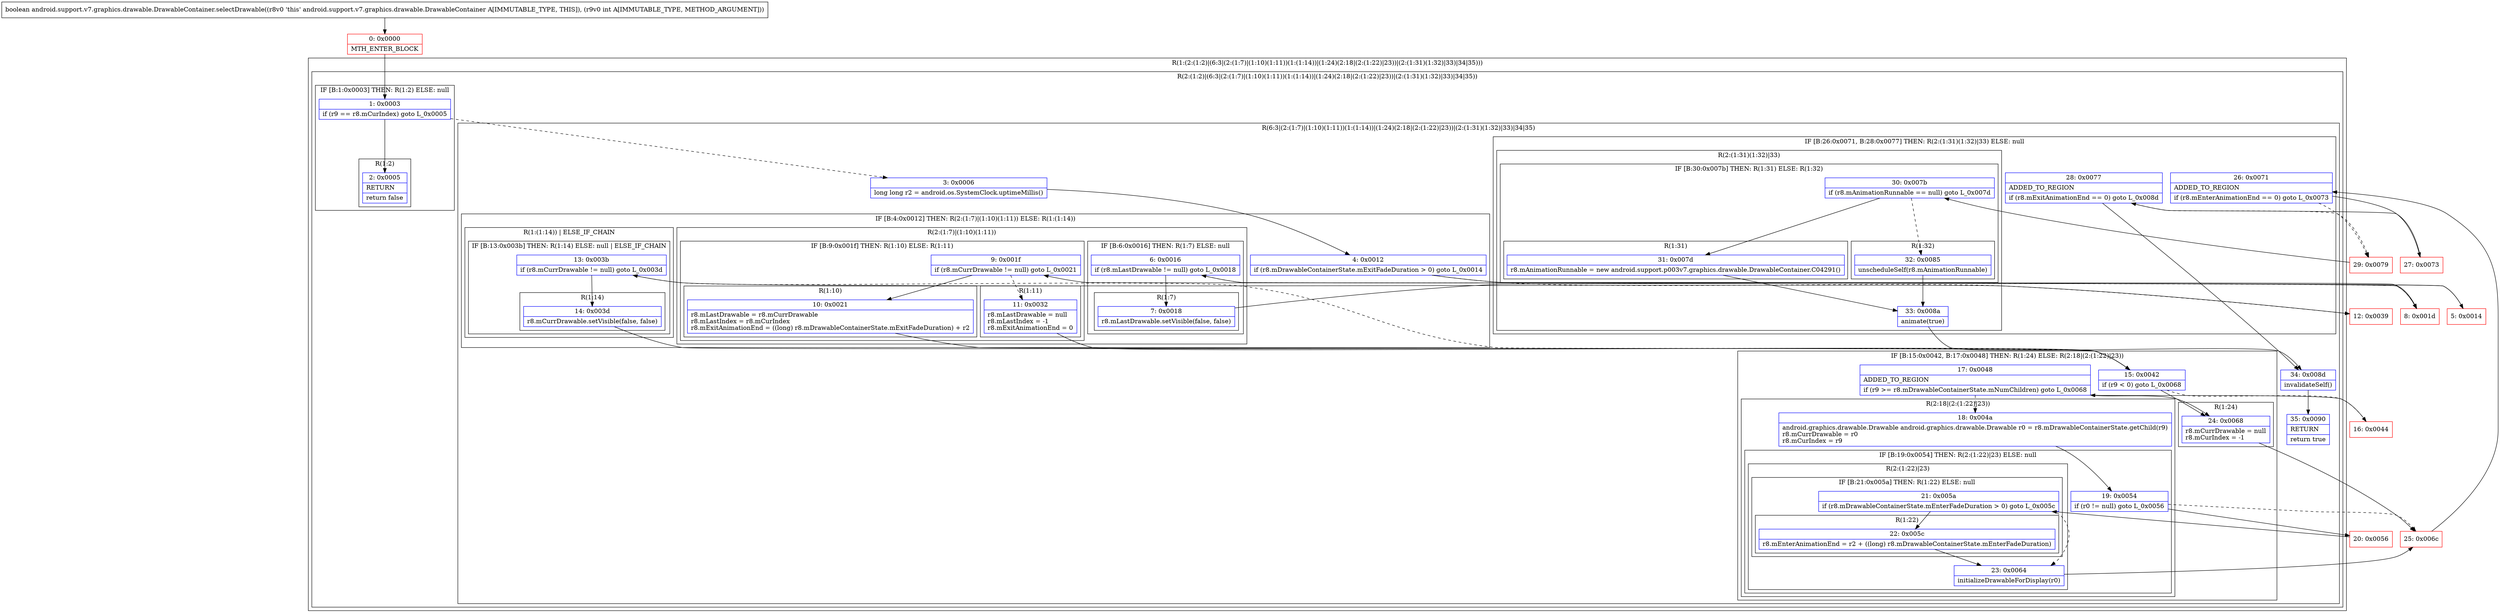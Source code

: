 digraph "CFG forandroid.support.v7.graphics.drawable.DrawableContainer.selectDrawable(I)Z" {
subgraph cluster_Region_2124703077 {
label = "R(1:(2:(1:2)|(6:3|(2:(1:7)|(1:10)(1:11))(1:(1:14))|(1:24)(2:18|(2:(1:22)|23))|(2:(1:31)(1:32)|33)|34|35)))";
node [shape=record,color=blue];
subgraph cluster_Region_1343692756 {
label = "R(2:(1:2)|(6:3|(2:(1:7)|(1:10)(1:11))(1:(1:14))|(1:24)(2:18|(2:(1:22)|23))|(2:(1:31)(1:32)|33)|34|35))";
node [shape=record,color=blue];
subgraph cluster_IfRegion_854917364 {
label = "IF [B:1:0x0003] THEN: R(1:2) ELSE: null";
node [shape=record,color=blue];
Node_1 [shape=record,label="{1\:\ 0x0003|if (r9 == r8.mCurIndex) goto L_0x0005\l}"];
subgraph cluster_Region_612860249 {
label = "R(1:2)";
node [shape=record,color=blue];
Node_2 [shape=record,label="{2\:\ 0x0005|RETURN\l|return false\l}"];
}
}
subgraph cluster_Region_2070186376 {
label = "R(6:3|(2:(1:7)|(1:10)(1:11))(1:(1:14))|(1:24)(2:18|(2:(1:22)|23))|(2:(1:31)(1:32)|33)|34|35)";
node [shape=record,color=blue];
Node_3 [shape=record,label="{3\:\ 0x0006|long long r2 = android.os.SystemClock.uptimeMillis()\l}"];
subgraph cluster_IfRegion_2044020705 {
label = "IF [B:4:0x0012] THEN: R(2:(1:7)|(1:10)(1:11)) ELSE: R(1:(1:14))";
node [shape=record,color=blue];
Node_4 [shape=record,label="{4\:\ 0x0012|if (r8.mDrawableContainerState.mExitFadeDuration \> 0) goto L_0x0014\l}"];
subgraph cluster_Region_290721456 {
label = "R(2:(1:7)|(1:10)(1:11))";
node [shape=record,color=blue];
subgraph cluster_IfRegion_188501710 {
label = "IF [B:6:0x0016] THEN: R(1:7) ELSE: null";
node [shape=record,color=blue];
Node_6 [shape=record,label="{6\:\ 0x0016|if (r8.mLastDrawable != null) goto L_0x0018\l}"];
subgraph cluster_Region_329878457 {
label = "R(1:7)";
node [shape=record,color=blue];
Node_7 [shape=record,label="{7\:\ 0x0018|r8.mLastDrawable.setVisible(false, false)\l}"];
}
}
subgraph cluster_IfRegion_1074801762 {
label = "IF [B:9:0x001f] THEN: R(1:10) ELSE: R(1:11)";
node [shape=record,color=blue];
Node_9 [shape=record,label="{9\:\ 0x001f|if (r8.mCurrDrawable != null) goto L_0x0021\l}"];
subgraph cluster_Region_78464964 {
label = "R(1:10)";
node [shape=record,color=blue];
Node_10 [shape=record,label="{10\:\ 0x0021|r8.mLastDrawable = r8.mCurrDrawable\lr8.mLastIndex = r8.mCurIndex\lr8.mExitAnimationEnd = ((long) r8.mDrawableContainerState.mExitFadeDuration) + r2\l}"];
}
subgraph cluster_Region_1895861086 {
label = "R(1:11)";
node [shape=record,color=blue];
Node_11 [shape=record,label="{11\:\ 0x0032|r8.mLastDrawable = null\lr8.mLastIndex = \-1\lr8.mExitAnimationEnd = 0\l}"];
}
}
}
subgraph cluster_Region_413397390 {
label = "R(1:(1:14)) | ELSE_IF_CHAIN\l";
node [shape=record,color=blue];
subgraph cluster_IfRegion_1191728480 {
label = "IF [B:13:0x003b] THEN: R(1:14) ELSE: null | ELSE_IF_CHAIN\l";
node [shape=record,color=blue];
Node_13 [shape=record,label="{13\:\ 0x003b|if (r8.mCurrDrawable != null) goto L_0x003d\l}"];
subgraph cluster_Region_112853727 {
label = "R(1:14)";
node [shape=record,color=blue];
Node_14 [shape=record,label="{14\:\ 0x003d|r8.mCurrDrawable.setVisible(false, false)\l}"];
}
}
}
}
subgraph cluster_IfRegion_1939153709 {
label = "IF [B:15:0x0042, B:17:0x0048] THEN: R(1:24) ELSE: R(2:18|(2:(1:22)|23))";
node [shape=record,color=blue];
Node_15 [shape=record,label="{15\:\ 0x0042|if (r9 \< 0) goto L_0x0068\l}"];
Node_17 [shape=record,label="{17\:\ 0x0048|ADDED_TO_REGION\l|if (r9 \>= r8.mDrawableContainerState.mNumChildren) goto L_0x0068\l}"];
subgraph cluster_Region_1950188368 {
label = "R(1:24)";
node [shape=record,color=blue];
Node_24 [shape=record,label="{24\:\ 0x0068|r8.mCurrDrawable = null\lr8.mCurIndex = \-1\l}"];
}
subgraph cluster_Region_1876279473 {
label = "R(2:18|(2:(1:22)|23))";
node [shape=record,color=blue];
Node_18 [shape=record,label="{18\:\ 0x004a|android.graphics.drawable.Drawable android.graphics.drawable.Drawable r0 = r8.mDrawableContainerState.getChild(r9)\lr8.mCurrDrawable = r0\lr8.mCurIndex = r9\l}"];
subgraph cluster_IfRegion_807549962 {
label = "IF [B:19:0x0054] THEN: R(2:(1:22)|23) ELSE: null";
node [shape=record,color=blue];
Node_19 [shape=record,label="{19\:\ 0x0054|if (r0 != null) goto L_0x0056\l}"];
subgraph cluster_Region_1583337133 {
label = "R(2:(1:22)|23)";
node [shape=record,color=blue];
subgraph cluster_IfRegion_1897622498 {
label = "IF [B:21:0x005a] THEN: R(1:22) ELSE: null";
node [shape=record,color=blue];
Node_21 [shape=record,label="{21\:\ 0x005a|if (r8.mDrawableContainerState.mEnterFadeDuration \> 0) goto L_0x005c\l}"];
subgraph cluster_Region_468700773 {
label = "R(1:22)";
node [shape=record,color=blue];
Node_22 [shape=record,label="{22\:\ 0x005c|r8.mEnterAnimationEnd = r2 + ((long) r8.mDrawableContainerState.mEnterFadeDuration)\l}"];
}
}
Node_23 [shape=record,label="{23\:\ 0x0064|initializeDrawableForDisplay(r0)\l}"];
}
}
}
}
subgraph cluster_IfRegion_660681700 {
label = "IF [B:26:0x0071, B:28:0x0077] THEN: R(2:(1:31)(1:32)|33) ELSE: null";
node [shape=record,color=blue];
Node_26 [shape=record,label="{26\:\ 0x0071|ADDED_TO_REGION\l|if (r8.mEnterAnimationEnd == 0) goto L_0x0073\l}"];
Node_28 [shape=record,label="{28\:\ 0x0077|ADDED_TO_REGION\l|if (r8.mExitAnimationEnd == 0) goto L_0x008d\l}"];
subgraph cluster_Region_2100813934 {
label = "R(2:(1:31)(1:32)|33)";
node [shape=record,color=blue];
subgraph cluster_IfRegion_1695075227 {
label = "IF [B:30:0x007b] THEN: R(1:31) ELSE: R(1:32)";
node [shape=record,color=blue];
Node_30 [shape=record,label="{30\:\ 0x007b|if (r8.mAnimationRunnable == null) goto L_0x007d\l}"];
subgraph cluster_Region_1340536995 {
label = "R(1:31)";
node [shape=record,color=blue];
Node_31 [shape=record,label="{31\:\ 0x007d|r8.mAnimationRunnable = new android.support.p003v7.graphics.drawable.DrawableContainer.C04291()\l}"];
}
subgraph cluster_Region_1639320744 {
label = "R(1:32)";
node [shape=record,color=blue];
Node_32 [shape=record,label="{32\:\ 0x0085|unscheduleSelf(r8.mAnimationRunnable)\l}"];
}
}
Node_33 [shape=record,label="{33\:\ 0x008a|animate(true)\l}"];
}
}
Node_34 [shape=record,label="{34\:\ 0x008d|invalidateSelf()\l}"];
Node_35 [shape=record,label="{35\:\ 0x0090|RETURN\l|return true\l}"];
}
}
}
Node_0 [shape=record,color=red,label="{0\:\ 0x0000|MTH_ENTER_BLOCK\l}"];
Node_5 [shape=record,color=red,label="{5\:\ 0x0014}"];
Node_8 [shape=record,color=red,label="{8\:\ 0x001d}"];
Node_12 [shape=record,color=red,label="{12\:\ 0x0039}"];
Node_16 [shape=record,color=red,label="{16\:\ 0x0044}"];
Node_20 [shape=record,color=red,label="{20\:\ 0x0056}"];
Node_25 [shape=record,color=red,label="{25\:\ 0x006c}"];
Node_27 [shape=record,color=red,label="{27\:\ 0x0073}"];
Node_29 [shape=record,color=red,label="{29\:\ 0x0079}"];
MethodNode[shape=record,label="{boolean android.support.v7.graphics.drawable.DrawableContainer.selectDrawable((r8v0 'this' android.support.v7.graphics.drawable.DrawableContainer A[IMMUTABLE_TYPE, THIS]), (r9v0 int A[IMMUTABLE_TYPE, METHOD_ARGUMENT])) }"];
MethodNode -> Node_0;
Node_1 -> Node_2;
Node_1 -> Node_3[style=dashed];
Node_3 -> Node_4;
Node_4 -> Node_5;
Node_4 -> Node_12[style=dashed];
Node_6 -> Node_7;
Node_6 -> Node_8[style=dashed];
Node_7 -> Node_8;
Node_9 -> Node_10;
Node_9 -> Node_11[style=dashed];
Node_10 -> Node_15;
Node_11 -> Node_15;
Node_13 -> Node_14;
Node_13 -> Node_15[style=dashed];
Node_14 -> Node_15;
Node_15 -> Node_16[style=dashed];
Node_15 -> Node_24;
Node_17 -> Node_18[style=dashed];
Node_17 -> Node_24;
Node_24 -> Node_25;
Node_18 -> Node_19;
Node_19 -> Node_20;
Node_19 -> Node_25[style=dashed];
Node_21 -> Node_22;
Node_21 -> Node_23[style=dashed];
Node_22 -> Node_23;
Node_23 -> Node_25;
Node_26 -> Node_27;
Node_26 -> Node_29[style=dashed];
Node_28 -> Node_29[style=dashed];
Node_28 -> Node_34;
Node_30 -> Node_31;
Node_30 -> Node_32[style=dashed];
Node_31 -> Node_33;
Node_32 -> Node_33;
Node_33 -> Node_34;
Node_34 -> Node_35;
Node_0 -> Node_1;
Node_5 -> Node_6;
Node_8 -> Node_9;
Node_12 -> Node_13;
Node_16 -> Node_17;
Node_20 -> Node_21;
Node_25 -> Node_26;
Node_27 -> Node_28;
Node_29 -> Node_30;
}

